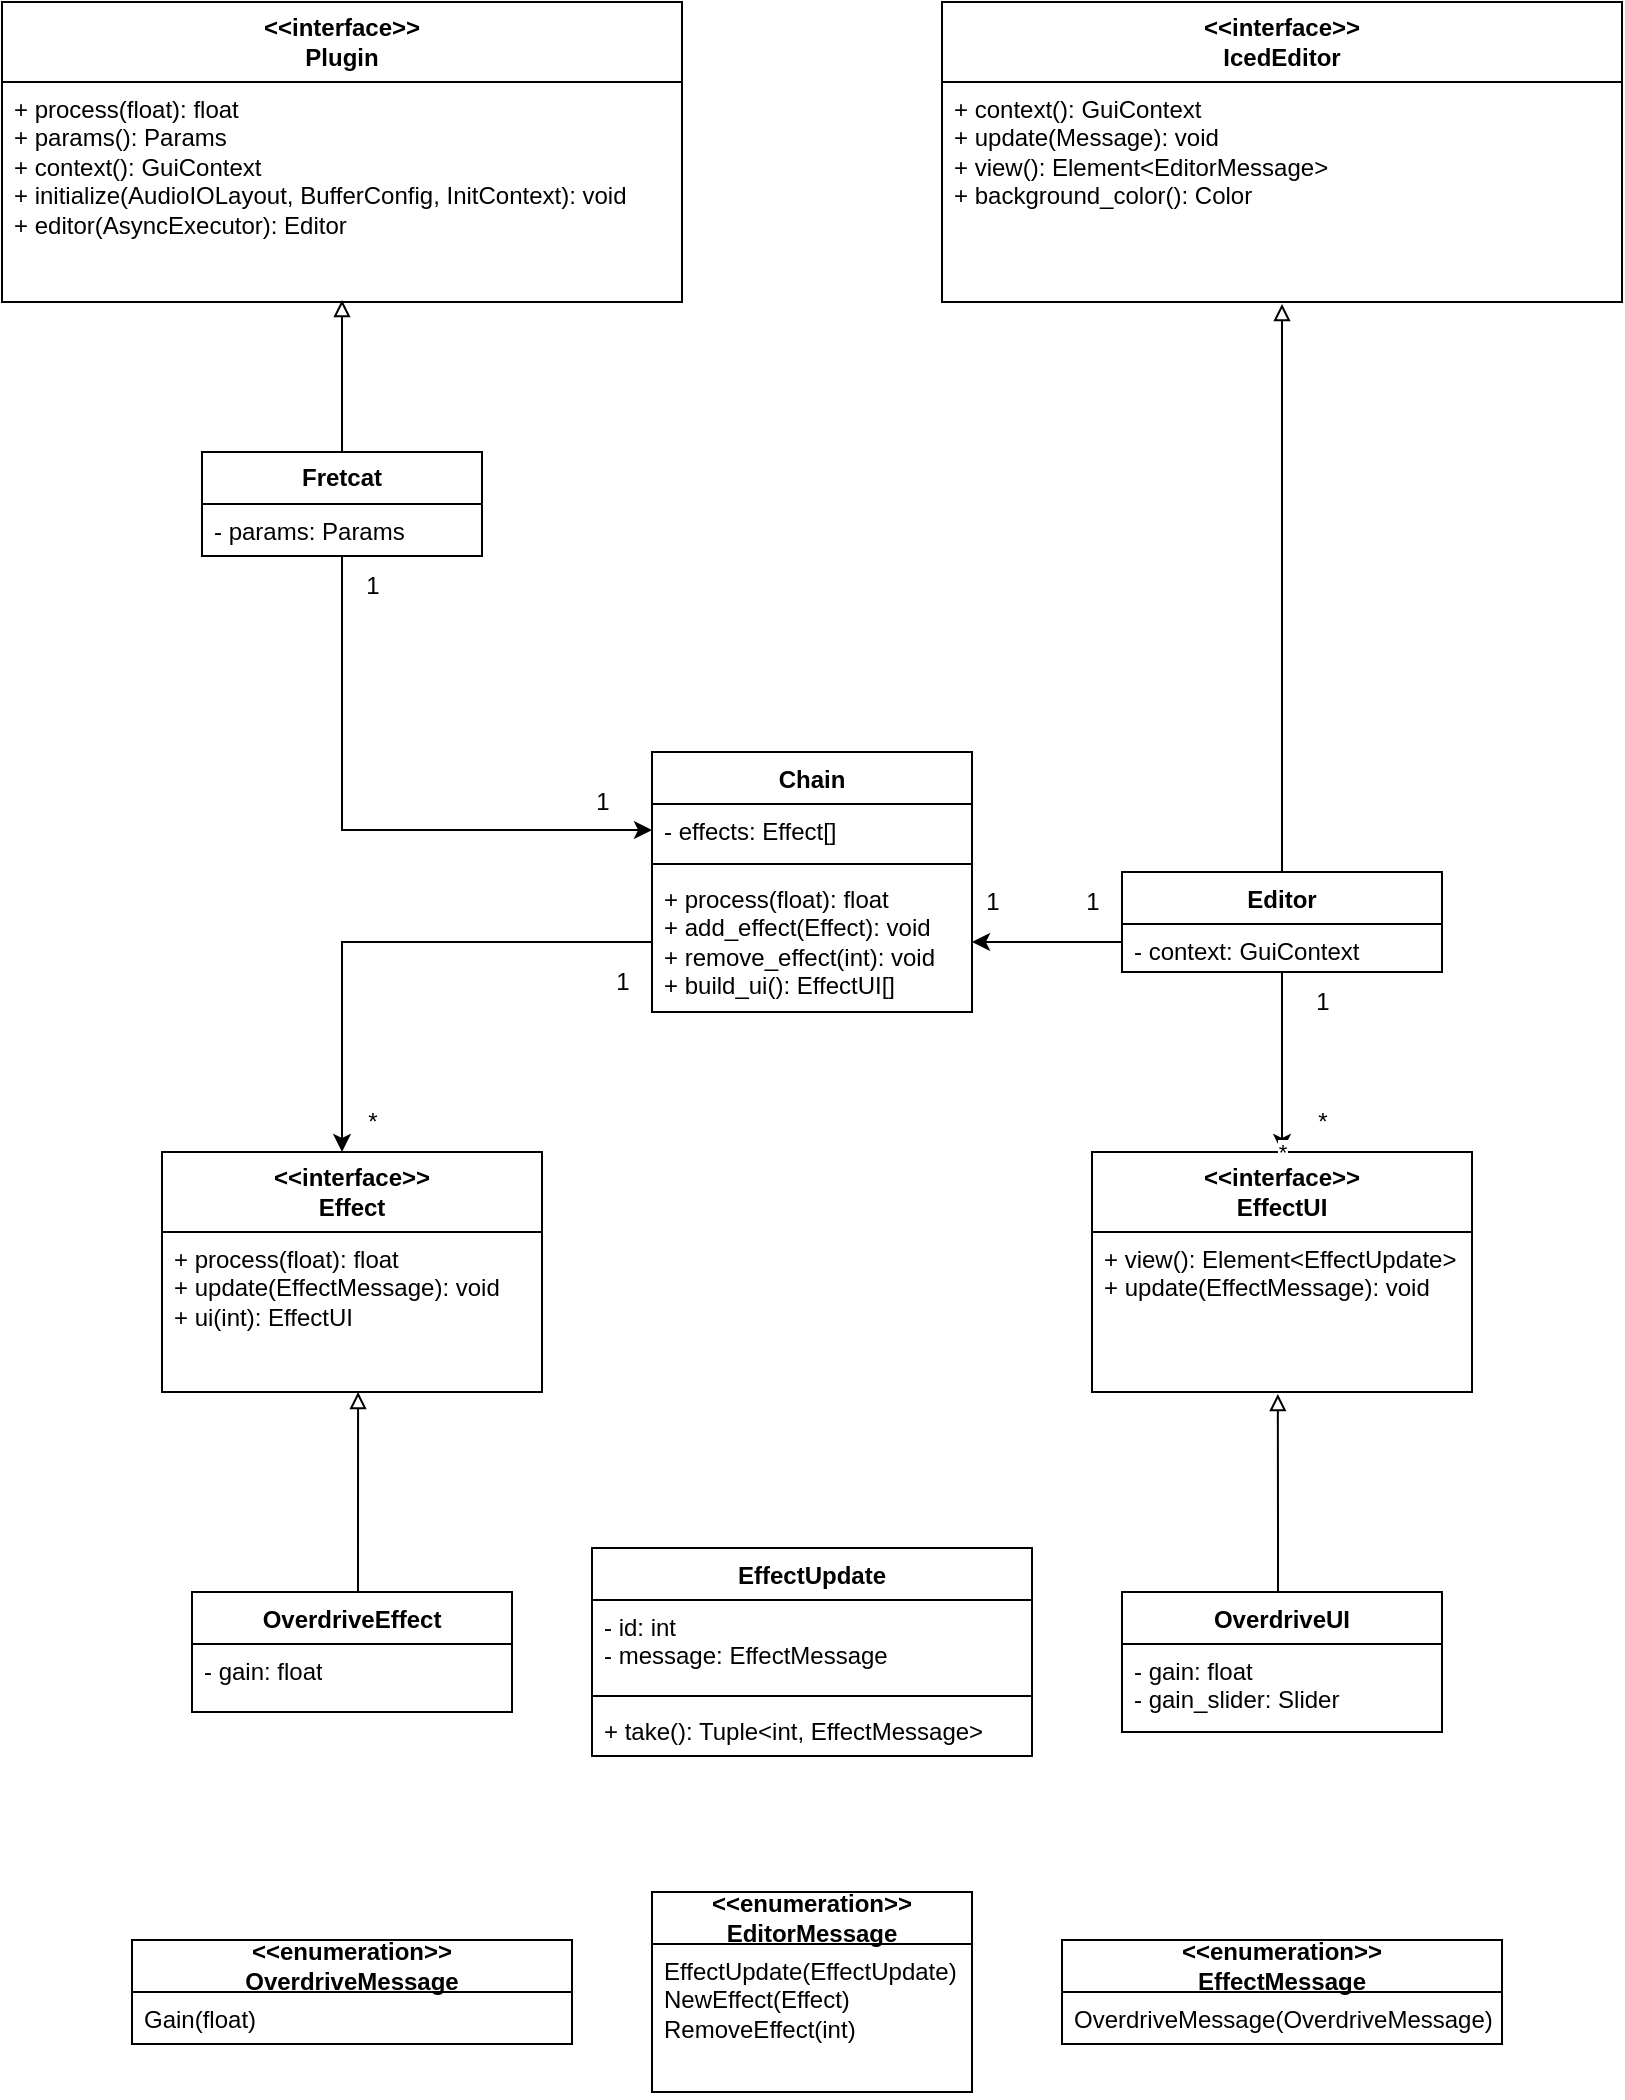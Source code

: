 <mxfile version="21.2.1" type="device">
  <diagram name="Page-1" id="HPoa7mgx4vwqF4_6mI8U">
    <mxGraphModel dx="1434" dy="774" grid="1" gridSize="10" guides="1" tooltips="1" connect="1" arrows="1" fold="1" page="1" pageScale="1" pageWidth="850" pageHeight="1100" math="0" shadow="0">
      <root>
        <mxCell id="0" />
        <mxCell id="1" parent="0" />
        <mxCell id="V3NG5vy3L-AAftxDtwmD-15" value="&lt;div&gt;&lt;b&gt;&amp;lt;&amp;lt;interface&amp;gt;&amp;gt;&lt;/b&gt;&lt;/div&gt;&lt;div&gt;&lt;b&gt;Effect&lt;br&gt;&lt;/b&gt;&lt;/div&gt;" style="swimlane;fontStyle=0;childLayout=stackLayout;horizontal=1;startSize=40;fillColor=none;horizontalStack=0;resizeParent=1;resizeParentMax=0;resizeLast=0;collapsible=1;marginBottom=0;whiteSpace=wrap;html=1;" parent="1" vertex="1">
          <mxGeometry x="100" y="610" width="190" height="120" as="geometry" />
        </mxCell>
        <mxCell id="V3NG5vy3L-AAftxDtwmD-16" value="&lt;div&gt;+ process(float): float&lt;/div&gt;&lt;div&gt;+ update(EffectMessage): void&lt;br&gt;&lt;/div&gt;&lt;div&gt;+ ui(int): EffectUI&lt;br&gt;&lt;/div&gt;" style="text;strokeColor=none;fillColor=none;align=left;verticalAlign=top;spacingLeft=4;spacingRight=4;overflow=hidden;rotatable=0;points=[[0,0.5],[1,0.5]];portConstraint=eastwest;whiteSpace=wrap;html=1;" parent="V3NG5vy3L-AAftxDtwmD-15" vertex="1">
          <mxGeometry y="40" width="190" height="80" as="geometry" />
        </mxCell>
        <mxCell id="tOc43kqNdtJ4C40OeC-Z-1" value="&lt;div&gt;&lt;b&gt;&amp;lt;&amp;lt;interface&amp;gt;&amp;gt;&lt;/b&gt;&lt;/div&gt;&lt;div&gt;&lt;b&gt;Plugin&lt;br&gt;&lt;/b&gt;&lt;/div&gt;" style="swimlane;fontStyle=0;childLayout=stackLayout;horizontal=1;startSize=40;fillColor=none;horizontalStack=0;resizeParent=1;resizeParentMax=0;resizeLast=0;collapsible=1;marginBottom=0;whiteSpace=wrap;html=1;" parent="1" vertex="1">
          <mxGeometry x="20" y="35" width="340" height="150" as="geometry" />
        </mxCell>
        <mxCell id="tOc43kqNdtJ4C40OeC-Z-2" value="&lt;div&gt;+ process(float): float&lt;/div&gt;&lt;div&gt;+ params(): Params&lt;br&gt;&lt;/div&gt;&lt;div&gt;+ context(): GuiContext&lt;/div&gt;&lt;div&gt;+ initialize(AudioIOLayout, BufferConfig, InitContext): void&lt;br&gt;&lt;/div&gt;&lt;div&gt;+ editor(AsyncExecutor): Editor&lt;br&gt;&lt;/div&gt;" style="text;strokeColor=none;fillColor=none;align=left;verticalAlign=top;spacingLeft=4;spacingRight=4;overflow=hidden;rotatable=0;points=[[0,0.5],[1,0.5]];portConstraint=eastwest;whiteSpace=wrap;html=1;" parent="tOc43kqNdtJ4C40OeC-Z-1" vertex="1">
          <mxGeometry y="40" width="340" height="110" as="geometry" />
        </mxCell>
        <mxCell id="tOc43kqNdtJ4C40OeC-Z-78" style="edgeStyle=orthogonalEdgeStyle;rounded=0;orthogonalLoop=1;jettySize=auto;html=1;entryX=0.5;entryY=0.991;entryDx=0;entryDy=0;entryPerimeter=0;endArrow=block;endFill=0;" parent="1" source="tOc43kqNdtJ4C40OeC-Z-10" target="tOc43kqNdtJ4C40OeC-Z-2" edge="1">
          <mxGeometry relative="1" as="geometry" />
        </mxCell>
        <mxCell id="3XCBZEKGxkjp-0kCgTFN-5" style="edgeStyle=orthogonalEdgeStyle;rounded=0;orthogonalLoop=1;jettySize=auto;html=1;entryX=0;entryY=0.5;entryDx=0;entryDy=0;" edge="1" parent="1" source="tOc43kqNdtJ4C40OeC-Z-10" target="tOc43kqNdtJ4C40OeC-Z-55">
          <mxGeometry relative="1" as="geometry" />
        </mxCell>
        <mxCell id="tOc43kqNdtJ4C40OeC-Z-10" value="&lt;b&gt;Fretcat&lt;/b&gt;" style="swimlane;fontStyle=0;childLayout=stackLayout;horizontal=1;startSize=26;fillColor=none;horizontalStack=0;resizeParent=1;resizeParentMax=0;resizeLast=0;collapsible=1;marginBottom=0;whiteSpace=wrap;html=1;swimlaneLine=1;rounded=0;" parent="1" vertex="1">
          <mxGeometry x="120" y="260" width="140" height="52" as="geometry" />
        </mxCell>
        <mxCell id="tOc43kqNdtJ4C40OeC-Z-11" value="- params: Params" style="text;strokeColor=none;fillColor=none;align=left;verticalAlign=top;spacingLeft=4;spacingRight=4;overflow=hidden;rotatable=0;points=[[0,0.5],[1,0.5]];portConstraint=eastwest;whiteSpace=wrap;html=1;" parent="tOc43kqNdtJ4C40OeC-Z-10" vertex="1">
          <mxGeometry y="26" width="140" height="26" as="geometry" />
        </mxCell>
        <mxCell id="tOc43kqNdtJ4C40OeC-Z-16" value="&lt;div&gt;&lt;b&gt;&amp;lt;&amp;lt;interface&amp;gt;&amp;gt;&lt;/b&gt;&lt;/div&gt;&lt;div&gt;&lt;b&gt;EffectUI&lt;br&gt;&lt;/b&gt;&lt;/div&gt;" style="swimlane;fontStyle=0;childLayout=stackLayout;horizontal=1;startSize=40;fillColor=none;horizontalStack=0;resizeParent=1;resizeParentMax=0;resizeLast=0;collapsible=1;marginBottom=0;whiteSpace=wrap;html=1;" parent="1" vertex="1">
          <mxGeometry x="565" y="610" width="190" height="120" as="geometry" />
        </mxCell>
        <mxCell id="tOc43kqNdtJ4C40OeC-Z-17" value="&lt;div&gt;+ view(): Element&amp;lt;EffectUpdate&amp;gt;&lt;/div&gt;&lt;div&gt;+ update(EffectMessage): void&lt;br&gt;&lt;/div&gt;" style="text;strokeColor=none;fillColor=none;align=left;verticalAlign=top;spacingLeft=4;spacingRight=4;overflow=hidden;rotatable=0;points=[[0,0.5],[1,0.5]];portConstraint=eastwest;whiteSpace=wrap;html=1;" parent="tOc43kqNdtJ4C40OeC-Z-16" vertex="1">
          <mxGeometry y="40" width="190" height="80" as="geometry" />
        </mxCell>
        <mxCell id="tOc43kqNdtJ4C40OeC-Z-35" style="edgeStyle=orthogonalEdgeStyle;rounded=0;orthogonalLoop=1;jettySize=auto;html=1;entryX=0.5;entryY=0;entryDx=0;entryDy=0;" parent="1" source="tOc43kqNdtJ4C40OeC-Z-21" target="tOc43kqNdtJ4C40OeC-Z-16" edge="1">
          <mxGeometry relative="1" as="geometry" />
        </mxCell>
        <mxCell id="3XCBZEKGxkjp-0kCgTFN-15" value="*" style="edgeLabel;html=1;align=center;verticalAlign=middle;resizable=0;points=[];" vertex="1" connectable="0" parent="tOc43kqNdtJ4C40OeC-Z-35">
          <mxGeometry x="0.713" y="2" relative="1" as="geometry">
            <mxPoint x="-2" y="13" as="offset" />
          </mxGeometry>
        </mxCell>
        <mxCell id="tOc43kqNdtJ4C40OeC-Z-79" style="edgeStyle=orthogonalEdgeStyle;rounded=0;orthogonalLoop=1;jettySize=auto;html=1;entryX=0.5;entryY=1.009;entryDx=0;entryDy=0;entryPerimeter=0;endArrow=block;endFill=0;" parent="1" source="tOc43kqNdtJ4C40OeC-Z-21" target="tOc43kqNdtJ4C40OeC-Z-26" edge="1">
          <mxGeometry relative="1" as="geometry" />
        </mxCell>
        <mxCell id="tOc43kqNdtJ4C40OeC-Z-21" value="Editor" style="swimlane;fontStyle=1;align=center;verticalAlign=top;childLayout=stackLayout;horizontal=1;startSize=26;horizontalStack=0;resizeParent=1;resizeParentMax=0;resizeLast=0;collapsible=1;marginBottom=0;whiteSpace=wrap;html=1;" parent="1" vertex="1">
          <mxGeometry x="580" y="470" width="160" height="50" as="geometry" />
        </mxCell>
        <mxCell id="tOc43kqNdtJ4C40OeC-Z-22" value="&lt;div&gt;- context: GuiContext&lt;/div&gt;" style="text;strokeColor=none;fillColor=none;align=left;verticalAlign=top;spacingLeft=4;spacingRight=4;overflow=hidden;rotatable=0;points=[[0,0.5],[1,0.5]];portConstraint=eastwest;whiteSpace=wrap;html=1;" parent="tOc43kqNdtJ4C40OeC-Z-21" vertex="1">
          <mxGeometry y="26" width="160" height="24" as="geometry" />
        </mxCell>
        <mxCell id="tOc43kqNdtJ4C40OeC-Z-23" value="" style="line;strokeWidth=1;fillColor=none;align=left;verticalAlign=middle;spacingTop=-1;spacingLeft=3;spacingRight=3;rotatable=0;labelPosition=right;points=[];portConstraint=eastwest;strokeColor=none;" parent="tOc43kqNdtJ4C40OeC-Z-21" vertex="1">
          <mxGeometry y="50" width="160" as="geometry" />
        </mxCell>
        <mxCell id="tOc43kqNdtJ4C40OeC-Z-25" value="&lt;div&gt;&lt;b&gt;&amp;lt;&amp;lt;interface&amp;gt;&amp;gt;&lt;/b&gt;&lt;/div&gt;&lt;div&gt;&lt;b&gt;IcedEditor&lt;br&gt;&lt;/b&gt;&lt;/div&gt;" style="swimlane;fontStyle=0;childLayout=stackLayout;horizontal=1;startSize=40;fillColor=none;horizontalStack=0;resizeParent=1;resizeParentMax=0;resizeLast=0;collapsible=1;marginBottom=0;whiteSpace=wrap;html=1;" parent="1" vertex="1">
          <mxGeometry x="490" y="35" width="340" height="150" as="geometry" />
        </mxCell>
        <mxCell id="tOc43kqNdtJ4C40OeC-Z-26" value="&lt;div&gt;+ context(): GuiContext&lt;/div&gt;&lt;div&gt;+ update(Message): void&lt;br&gt;&lt;/div&gt;&lt;div&gt;+ view(): Element&amp;lt;EditorMessage&amp;gt;&lt;br&gt;&lt;/div&gt;&lt;div&gt;+ background_color(): Color&lt;br&gt;&lt;/div&gt;" style="text;strokeColor=none;fillColor=none;align=left;verticalAlign=top;spacingLeft=4;spacingRight=4;overflow=hidden;rotatable=0;points=[[0,0.5],[1,0.5]];portConstraint=eastwest;whiteSpace=wrap;html=1;" parent="tOc43kqNdtJ4C40OeC-Z-25" vertex="1">
          <mxGeometry y="40" width="340" height="110" as="geometry" />
        </mxCell>
        <mxCell id="tOc43kqNdtJ4C40OeC-Z-37" value="&lt;div&gt;&lt;b&gt;&amp;lt;&amp;lt;enumeration&amp;gt;&amp;gt;&lt;/b&gt;&lt;/div&gt;&lt;div&gt;&lt;b&gt;EditorMessage&lt;br&gt;&lt;/b&gt;&lt;/div&gt;" style="swimlane;fontStyle=0;childLayout=stackLayout;horizontal=1;startSize=26;fillColor=none;horizontalStack=0;resizeParent=1;resizeParentMax=0;resizeLast=0;collapsible=1;marginBottom=0;whiteSpace=wrap;html=1;" parent="1" vertex="1">
          <mxGeometry x="345" y="980" width="160" height="100" as="geometry" />
        </mxCell>
        <mxCell id="tOc43kqNdtJ4C40OeC-Z-38" value="&lt;div&gt;EffectUpdate(EffectUpdate)&lt;/div&gt;&lt;div&gt;NewEffect(Effect)&lt;/div&gt;&lt;div&gt;RemoveEffect(int)&lt;br&gt;&lt;/div&gt;" style="text;strokeColor=none;fillColor=none;align=left;verticalAlign=top;spacingLeft=4;spacingRight=4;overflow=hidden;rotatable=0;points=[[0,0.5],[1,0.5]];portConstraint=eastwest;whiteSpace=wrap;html=1;" parent="tOc43kqNdtJ4C40OeC-Z-37" vertex="1">
          <mxGeometry y="26" width="160" height="74" as="geometry" />
        </mxCell>
        <mxCell id="tOc43kqNdtJ4C40OeC-Z-41" value="&lt;div&gt;&lt;b&gt;&amp;lt;&amp;lt;enumeration&amp;gt;&amp;gt;&lt;/b&gt;&lt;/div&gt;&lt;div&gt;&lt;b&gt;EffectMessage&lt;br&gt;&lt;/b&gt;&lt;/div&gt;" style="swimlane;fontStyle=0;childLayout=stackLayout;horizontal=1;startSize=26;fillColor=none;horizontalStack=0;resizeParent=1;resizeParentMax=0;resizeLast=0;collapsible=1;marginBottom=0;whiteSpace=wrap;html=1;" parent="1" vertex="1">
          <mxGeometry x="550" y="1004" width="220" height="52" as="geometry" />
        </mxCell>
        <mxCell id="tOc43kqNdtJ4C40OeC-Z-42" value="OverdriveMessage(OverdriveMessage)" style="text;strokeColor=none;fillColor=none;align=left;verticalAlign=top;spacingLeft=4;spacingRight=4;overflow=hidden;rotatable=0;points=[[0,0.5],[1,0.5]];portConstraint=eastwest;whiteSpace=wrap;html=1;" parent="tOc43kqNdtJ4C40OeC-Z-41" vertex="1">
          <mxGeometry y="26" width="220" height="26" as="geometry" />
        </mxCell>
        <mxCell id="tOc43kqNdtJ4C40OeC-Z-49" value="EffectUpdate" style="swimlane;fontStyle=1;align=center;verticalAlign=top;childLayout=stackLayout;horizontal=1;startSize=26;horizontalStack=0;resizeParent=1;resizeParentMax=0;resizeLast=0;collapsible=1;marginBottom=0;whiteSpace=wrap;html=1;" parent="1" vertex="1">
          <mxGeometry x="315" y="808" width="220" height="104" as="geometry" />
        </mxCell>
        <mxCell id="tOc43kqNdtJ4C40OeC-Z-50" value="&lt;div&gt;- id: int&lt;/div&gt;- message: EffectMessage" style="text;strokeColor=none;fillColor=none;align=left;verticalAlign=top;spacingLeft=4;spacingRight=4;overflow=hidden;rotatable=0;points=[[0,0.5],[1,0.5]];portConstraint=eastwest;whiteSpace=wrap;html=1;" parent="tOc43kqNdtJ4C40OeC-Z-49" vertex="1">
          <mxGeometry y="26" width="220" height="44" as="geometry" />
        </mxCell>
        <mxCell id="tOc43kqNdtJ4C40OeC-Z-51" value="" style="line;strokeWidth=1;fillColor=none;align=left;verticalAlign=middle;spacingTop=-1;spacingLeft=3;spacingRight=3;rotatable=0;labelPosition=right;points=[];portConstraint=eastwest;strokeColor=inherit;" parent="tOc43kqNdtJ4C40OeC-Z-49" vertex="1">
          <mxGeometry y="70" width="220" height="8" as="geometry" />
        </mxCell>
        <mxCell id="tOc43kqNdtJ4C40OeC-Z-52" value="+ take(): Tuple&amp;lt;int, EffectMessage&amp;gt;" style="text;strokeColor=none;fillColor=none;align=left;verticalAlign=top;spacingLeft=4;spacingRight=4;overflow=hidden;rotatable=0;points=[[0,0.5],[1,0.5]];portConstraint=eastwest;whiteSpace=wrap;html=1;" parent="tOc43kqNdtJ4C40OeC-Z-49" vertex="1">
          <mxGeometry y="78" width="220" height="26" as="geometry" />
        </mxCell>
        <mxCell id="tOc43kqNdtJ4C40OeC-Z-54" value="Chain" style="swimlane;fontStyle=1;align=center;verticalAlign=top;childLayout=stackLayout;horizontal=1;startSize=26;horizontalStack=0;resizeParent=1;resizeParentMax=0;resizeLast=0;collapsible=1;marginBottom=0;whiteSpace=wrap;html=1;" parent="1" vertex="1">
          <mxGeometry x="345" y="410" width="160" height="130" as="geometry" />
        </mxCell>
        <mxCell id="tOc43kqNdtJ4C40OeC-Z-55" value="- effects: Effect[]" style="text;strokeColor=none;fillColor=none;align=left;verticalAlign=top;spacingLeft=4;spacingRight=4;overflow=hidden;rotatable=0;points=[[0,0.5],[1,0.5]];portConstraint=eastwest;whiteSpace=wrap;html=1;" parent="tOc43kqNdtJ4C40OeC-Z-54" vertex="1">
          <mxGeometry y="26" width="160" height="26" as="geometry" />
        </mxCell>
        <mxCell id="tOc43kqNdtJ4C40OeC-Z-56" value="" style="line;strokeWidth=1;fillColor=none;align=left;verticalAlign=middle;spacingTop=-1;spacingLeft=3;spacingRight=3;rotatable=0;labelPosition=right;points=[];portConstraint=eastwest;strokeColor=inherit;" parent="tOc43kqNdtJ4C40OeC-Z-54" vertex="1">
          <mxGeometry y="52" width="160" height="8" as="geometry" />
        </mxCell>
        <mxCell id="tOc43kqNdtJ4C40OeC-Z-57" value="&lt;div&gt;+ process(float): float&lt;/div&gt;&lt;div&gt;+ add_effect(Effect): void&lt;/div&gt;&lt;div&gt;+ remove_effect(int): void&lt;br&gt;&lt;/div&gt;&lt;div&gt;+ build_ui(): EffectUI[]&lt;br&gt;&lt;/div&gt;" style="text;strokeColor=none;fillColor=none;align=left;verticalAlign=top;spacingLeft=4;spacingRight=4;overflow=hidden;rotatable=0;points=[[0,0.5],[1,0.5]];portConstraint=eastwest;whiteSpace=wrap;html=1;" parent="tOc43kqNdtJ4C40OeC-Z-54" vertex="1">
          <mxGeometry y="60" width="160" height="70" as="geometry" />
        </mxCell>
        <mxCell id="tOc43kqNdtJ4C40OeC-Z-62" style="edgeStyle=orthogonalEdgeStyle;rounded=0;orthogonalLoop=1;jettySize=auto;html=1;" parent="1" source="tOc43kqNdtJ4C40OeC-Z-57" target="V3NG5vy3L-AAftxDtwmD-15" edge="1">
          <mxGeometry relative="1" as="geometry">
            <Array as="points">
              <mxPoint x="190" y="505" />
            </Array>
          </mxGeometry>
        </mxCell>
        <mxCell id="tOc43kqNdtJ4C40OeC-Z-71" style="edgeStyle=orthogonalEdgeStyle;rounded=0;orthogonalLoop=1;jettySize=auto;html=1;entryX=0.516;entryY=1;entryDx=0;entryDy=0;entryPerimeter=0;endArrow=block;endFill=0;" parent="1" source="tOc43kqNdtJ4C40OeC-Z-65" target="V3NG5vy3L-AAftxDtwmD-16" edge="1">
          <mxGeometry relative="1" as="geometry">
            <Array as="points">
              <mxPoint x="198" y="810" />
              <mxPoint x="198" y="810" />
            </Array>
          </mxGeometry>
        </mxCell>
        <mxCell id="tOc43kqNdtJ4C40OeC-Z-65" value="OverdriveEffect" style="swimlane;fontStyle=1;align=center;verticalAlign=top;childLayout=stackLayout;horizontal=1;startSize=26;horizontalStack=0;resizeParent=1;resizeParentMax=0;resizeLast=0;collapsible=1;marginBottom=0;whiteSpace=wrap;html=1;" parent="1" vertex="1">
          <mxGeometry x="115" y="830" width="160" height="60" as="geometry" />
        </mxCell>
        <mxCell id="tOc43kqNdtJ4C40OeC-Z-66" value="- gain: float" style="text;strokeColor=none;fillColor=none;align=left;verticalAlign=top;spacingLeft=4;spacingRight=4;overflow=hidden;rotatable=0;points=[[0,0.5],[1,0.5]];portConstraint=eastwest;whiteSpace=wrap;html=1;" parent="tOc43kqNdtJ4C40OeC-Z-65" vertex="1">
          <mxGeometry y="26" width="160" height="26" as="geometry" />
        </mxCell>
        <mxCell id="tOc43kqNdtJ4C40OeC-Z-67" value="" style="line;strokeWidth=1;fillColor=none;align=left;verticalAlign=middle;spacingTop=-1;spacingLeft=3;spacingRight=3;rotatable=0;labelPosition=right;points=[];portConstraint=eastwest;strokeColor=none;" parent="tOc43kqNdtJ4C40OeC-Z-65" vertex="1">
          <mxGeometry y="52" width="160" height="8" as="geometry" />
        </mxCell>
        <mxCell id="tOc43kqNdtJ4C40OeC-Z-72" value="&lt;div&gt;&lt;b&gt;&amp;lt;&amp;lt;enumeration&amp;gt;&amp;gt;&lt;/b&gt;&lt;/div&gt;&lt;b&gt;OverdriveMessage&lt;/b&gt;" style="swimlane;fontStyle=0;childLayout=stackLayout;horizontal=1;startSize=26;fillColor=none;horizontalStack=0;resizeParent=1;resizeParentMax=0;resizeLast=0;collapsible=1;marginBottom=0;whiteSpace=wrap;html=1;" parent="1" vertex="1">
          <mxGeometry x="85" y="1004" width="220" height="52" as="geometry" />
        </mxCell>
        <mxCell id="tOc43kqNdtJ4C40OeC-Z-73" value="Gain(float)" style="text;strokeColor=none;fillColor=none;align=left;verticalAlign=top;spacingLeft=4;spacingRight=4;overflow=hidden;rotatable=0;points=[[0,0.5],[1,0.5]];portConstraint=eastwest;whiteSpace=wrap;html=1;" parent="tOc43kqNdtJ4C40OeC-Z-72" vertex="1">
          <mxGeometry y="26" width="220" height="26" as="geometry" />
        </mxCell>
        <mxCell id="tOc43kqNdtJ4C40OeC-Z-77" style="edgeStyle=orthogonalEdgeStyle;rounded=0;orthogonalLoop=1;jettySize=auto;html=1;entryX=0.489;entryY=1.013;entryDx=0;entryDy=0;entryPerimeter=0;endArrow=block;endFill=0;" parent="1" source="tOc43kqNdtJ4C40OeC-Z-74" target="tOc43kqNdtJ4C40OeC-Z-17" edge="1">
          <mxGeometry relative="1" as="geometry">
            <Array as="points">
              <mxPoint x="658" y="800" />
              <mxPoint x="658" y="800" />
            </Array>
          </mxGeometry>
        </mxCell>
        <mxCell id="tOc43kqNdtJ4C40OeC-Z-74" value="OverdriveUI" style="swimlane;fontStyle=1;align=center;verticalAlign=top;childLayout=stackLayout;horizontal=1;startSize=26;horizontalStack=0;resizeParent=1;resizeParentMax=0;resizeLast=0;collapsible=1;marginBottom=0;whiteSpace=wrap;html=1;" parent="1" vertex="1">
          <mxGeometry x="580" y="830" width="160" height="70" as="geometry" />
        </mxCell>
        <mxCell id="tOc43kqNdtJ4C40OeC-Z-75" value="&lt;div&gt;- gain: float&lt;/div&gt;&lt;div&gt;- gain_slider: Slider&lt;br&gt;&lt;/div&gt;" style="text;strokeColor=none;fillColor=none;align=left;verticalAlign=top;spacingLeft=4;spacingRight=4;overflow=hidden;rotatable=0;points=[[0,0.5],[1,0.5]];portConstraint=eastwest;whiteSpace=wrap;html=1;" parent="tOc43kqNdtJ4C40OeC-Z-74" vertex="1">
          <mxGeometry y="26" width="160" height="44" as="geometry" />
        </mxCell>
        <mxCell id="3XCBZEKGxkjp-0kCgTFN-19" value="&lt;div&gt;1&lt;/div&gt;" style="text;html=1;align=center;verticalAlign=middle;resizable=0;points=[];autosize=1;strokeColor=none;fillColor=none;" vertex="1" parent="1">
          <mxGeometry x="665" y="520" width="30" height="30" as="geometry" />
        </mxCell>
        <mxCell id="3XCBZEKGxkjp-0kCgTFN-20" value="*" style="text;html=1;align=center;verticalAlign=middle;resizable=0;points=[];autosize=1;strokeColor=none;fillColor=none;" vertex="1" parent="1">
          <mxGeometry x="665" y="580" width="30" height="30" as="geometry" />
        </mxCell>
        <mxCell id="3XCBZEKGxkjp-0kCgTFN-21" value="*" style="text;html=1;align=center;verticalAlign=middle;resizable=0;points=[];autosize=1;strokeColor=none;fillColor=none;" vertex="1" parent="1">
          <mxGeometry x="190" y="580" width="30" height="30" as="geometry" />
        </mxCell>
        <mxCell id="3XCBZEKGxkjp-0kCgTFN-22" value="&lt;div&gt;1&lt;/div&gt;" style="text;html=1;align=center;verticalAlign=middle;resizable=0;points=[];autosize=1;strokeColor=none;fillColor=none;" vertex="1" parent="1">
          <mxGeometry x="315" y="510" width="30" height="30" as="geometry" />
        </mxCell>
        <mxCell id="3XCBZEKGxkjp-0kCgTFN-23" value="&lt;div&gt;1&lt;/div&gt;" style="text;html=1;align=center;verticalAlign=middle;resizable=0;points=[];autosize=1;strokeColor=none;fillColor=none;" vertex="1" parent="1">
          <mxGeometry x="190" y="312" width="30" height="30" as="geometry" />
        </mxCell>
        <mxCell id="3XCBZEKGxkjp-0kCgTFN-24" value="1" style="text;html=1;align=center;verticalAlign=middle;resizable=0;points=[];autosize=1;strokeColor=none;fillColor=none;" vertex="1" parent="1">
          <mxGeometry x="305" y="420" width="30" height="30" as="geometry" />
        </mxCell>
        <mxCell id="3XCBZEKGxkjp-0kCgTFN-25" style="edgeStyle=orthogonalEdgeStyle;rounded=0;orthogonalLoop=1;jettySize=auto;html=1;entryX=1;entryY=0.5;entryDx=0;entryDy=0;" edge="1" parent="1" source="tOc43kqNdtJ4C40OeC-Z-22" target="tOc43kqNdtJ4C40OeC-Z-57">
          <mxGeometry relative="1" as="geometry">
            <Array as="points">
              <mxPoint x="560" y="505" />
              <mxPoint x="560" y="505" />
            </Array>
          </mxGeometry>
        </mxCell>
        <mxCell id="3XCBZEKGxkjp-0kCgTFN-26" value="&lt;div&gt;1&lt;/div&gt;" style="text;html=1;align=center;verticalAlign=middle;resizable=0;points=[];autosize=1;strokeColor=none;fillColor=none;" vertex="1" parent="1">
          <mxGeometry x="500" y="470" width="30" height="30" as="geometry" />
        </mxCell>
        <mxCell id="3XCBZEKGxkjp-0kCgTFN-27" value="&lt;div&gt;1&lt;/div&gt;" style="text;html=1;align=center;verticalAlign=middle;resizable=0;points=[];autosize=1;strokeColor=none;fillColor=none;" vertex="1" parent="1">
          <mxGeometry x="550" y="470" width="30" height="30" as="geometry" />
        </mxCell>
      </root>
    </mxGraphModel>
  </diagram>
</mxfile>

